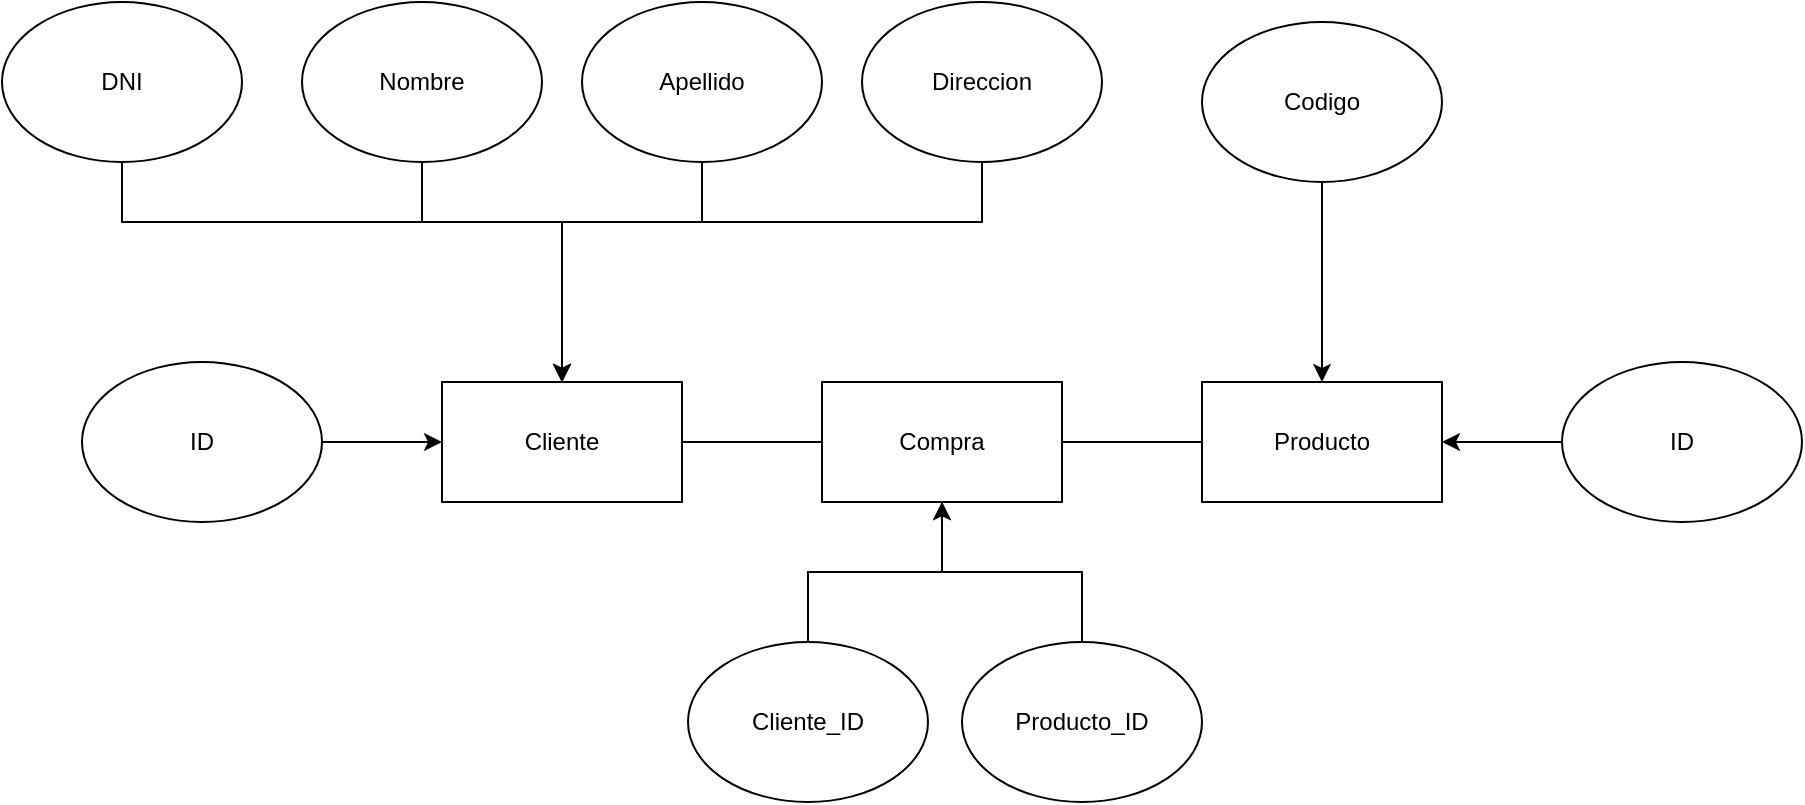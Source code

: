 <mxfile version="24.2.2" type="device">
  <diagram name="Página-1" id="bDq3pl9JeryCzW7H8vNC">
    <mxGraphModel dx="731" dy="744" grid="1" gridSize="10" guides="1" tooltips="1" connect="1" arrows="1" fold="1" page="1" pageScale="1" pageWidth="827" pageHeight="1169" math="0" shadow="0">
      <root>
        <mxCell id="0" />
        <mxCell id="1" parent="0" />
        <mxCell id="4Rjvg9Pl1T5QLFHCRQXP-1" value="Cliente" style="rounded=0;whiteSpace=wrap;html=1;" parent="1" vertex="1">
          <mxGeometry x="230" y="400" width="120" height="60" as="geometry" />
        </mxCell>
        <mxCell id="4Rjvg9Pl1T5QLFHCRQXP-2" value="Producto" style="rounded=0;whiteSpace=wrap;html=1;" parent="1" vertex="1">
          <mxGeometry x="610" y="400" width="120" height="60" as="geometry" />
        </mxCell>
        <mxCell id="4Rjvg9Pl1T5QLFHCRQXP-7" style="edgeStyle=orthogonalEdgeStyle;rounded=0;orthogonalLoop=1;jettySize=auto;html=1;entryX=0.5;entryY=0;entryDx=0;entryDy=0;" parent="1" source="4Rjvg9Pl1T5QLFHCRQXP-3" target="4Rjvg9Pl1T5QLFHCRQXP-1" edge="1">
          <mxGeometry relative="1" as="geometry">
            <Array as="points">
              <mxPoint x="70" y="320" />
              <mxPoint x="290" y="320" />
            </Array>
          </mxGeometry>
        </mxCell>
        <mxCell id="4Rjvg9Pl1T5QLFHCRQXP-3" value="DNI" style="ellipse;whiteSpace=wrap;html=1;" parent="1" vertex="1">
          <mxGeometry x="10" y="210" width="120" height="80" as="geometry" />
        </mxCell>
        <mxCell id="4Rjvg9Pl1T5QLFHCRQXP-11" style="edgeStyle=orthogonalEdgeStyle;rounded=0;orthogonalLoop=1;jettySize=auto;html=1;entryX=0.5;entryY=0;entryDx=0;entryDy=0;" parent="1" source="4Rjvg9Pl1T5QLFHCRQXP-4" target="4Rjvg9Pl1T5QLFHCRQXP-1" edge="1">
          <mxGeometry relative="1" as="geometry">
            <Array as="points">
              <mxPoint x="220" y="320" />
              <mxPoint x="290" y="320" />
            </Array>
          </mxGeometry>
        </mxCell>
        <mxCell id="4Rjvg9Pl1T5QLFHCRQXP-4" value="Nombre" style="ellipse;whiteSpace=wrap;html=1;" parent="1" vertex="1">
          <mxGeometry x="160" y="210" width="120" height="80" as="geometry" />
        </mxCell>
        <mxCell id="4Rjvg9Pl1T5QLFHCRQXP-9" style="edgeStyle=orthogonalEdgeStyle;rounded=0;orthogonalLoop=1;jettySize=auto;html=1;entryX=0.5;entryY=0;entryDx=0;entryDy=0;" parent="1" source="4Rjvg9Pl1T5QLFHCRQXP-5" target="4Rjvg9Pl1T5QLFHCRQXP-1" edge="1">
          <mxGeometry relative="1" as="geometry">
            <Array as="points">
              <mxPoint x="360" y="320" />
              <mxPoint x="290" y="320" />
            </Array>
          </mxGeometry>
        </mxCell>
        <mxCell id="4Rjvg9Pl1T5QLFHCRQXP-5" value="Apellido" style="ellipse;whiteSpace=wrap;html=1;" parent="1" vertex="1">
          <mxGeometry x="300" y="210" width="120" height="80" as="geometry" />
        </mxCell>
        <mxCell id="4Rjvg9Pl1T5QLFHCRQXP-13" style="edgeStyle=orthogonalEdgeStyle;rounded=0;orthogonalLoop=1;jettySize=auto;html=1;entryX=0.5;entryY=0;entryDx=0;entryDy=0;exitX=0.5;exitY=1;exitDx=0;exitDy=0;" parent="1" source="4Rjvg9Pl1T5QLFHCRQXP-6" target="4Rjvg9Pl1T5QLFHCRQXP-1" edge="1">
          <mxGeometry relative="1" as="geometry">
            <Array as="points">
              <mxPoint x="500" y="320" />
              <mxPoint x="290" y="320" />
            </Array>
          </mxGeometry>
        </mxCell>
        <mxCell id="4Rjvg9Pl1T5QLFHCRQXP-6" value="Direccion" style="ellipse;whiteSpace=wrap;html=1;" parent="1" vertex="1">
          <mxGeometry x="440" y="210" width="120" height="80" as="geometry" />
        </mxCell>
        <mxCell id="4Rjvg9Pl1T5QLFHCRQXP-15" style="edgeStyle=orthogonalEdgeStyle;rounded=0;orthogonalLoop=1;jettySize=auto;html=1;" parent="1" source="4Rjvg9Pl1T5QLFHCRQXP-14" target="4Rjvg9Pl1T5QLFHCRQXP-1" edge="1">
          <mxGeometry relative="1" as="geometry" />
        </mxCell>
        <mxCell id="4Rjvg9Pl1T5QLFHCRQXP-14" value="ID" style="ellipse;whiteSpace=wrap;html=1;" parent="1" vertex="1">
          <mxGeometry x="50" y="390" width="120" height="80" as="geometry" />
        </mxCell>
        <mxCell id="4Rjvg9Pl1T5QLFHCRQXP-17" style="edgeStyle=orthogonalEdgeStyle;rounded=0;orthogonalLoop=1;jettySize=auto;html=1;entryX=1;entryY=0.5;entryDx=0;entryDy=0;" parent="1" source="4Rjvg9Pl1T5QLFHCRQXP-16" target="4Rjvg9Pl1T5QLFHCRQXP-2" edge="1">
          <mxGeometry relative="1" as="geometry" />
        </mxCell>
        <mxCell id="4Rjvg9Pl1T5QLFHCRQXP-16" value="ID" style="ellipse;whiteSpace=wrap;html=1;" parent="1" vertex="1">
          <mxGeometry x="790" y="390" width="120" height="80" as="geometry" />
        </mxCell>
        <mxCell id="4Rjvg9Pl1T5QLFHCRQXP-23" style="edgeStyle=orthogonalEdgeStyle;rounded=0;orthogonalLoop=1;jettySize=auto;html=1;endArrow=none;endFill=0;" parent="1" source="4Rjvg9Pl1T5QLFHCRQXP-18" target="4Rjvg9Pl1T5QLFHCRQXP-2" edge="1">
          <mxGeometry relative="1" as="geometry" />
        </mxCell>
        <mxCell id="4Rjvg9Pl1T5QLFHCRQXP-24" style="edgeStyle=orthogonalEdgeStyle;rounded=0;orthogonalLoop=1;jettySize=auto;html=1;endArrow=none;endFill=0;" parent="1" source="4Rjvg9Pl1T5QLFHCRQXP-18" target="4Rjvg9Pl1T5QLFHCRQXP-1" edge="1">
          <mxGeometry relative="1" as="geometry" />
        </mxCell>
        <mxCell id="4Rjvg9Pl1T5QLFHCRQXP-18" value="&lt;div&gt;Compra&lt;/div&gt;" style="rounded=0;whiteSpace=wrap;html=1;" parent="1" vertex="1">
          <mxGeometry x="420" y="400" width="120" height="60" as="geometry" />
        </mxCell>
        <mxCell id="4Rjvg9Pl1T5QLFHCRQXP-25" style="edgeStyle=orthogonalEdgeStyle;rounded=0;orthogonalLoop=1;jettySize=auto;html=1;entryX=0.5;entryY=1;entryDx=0;entryDy=0;" parent="1" source="4Rjvg9Pl1T5QLFHCRQXP-19" target="4Rjvg9Pl1T5QLFHCRQXP-18" edge="1">
          <mxGeometry relative="1" as="geometry" />
        </mxCell>
        <mxCell id="4Rjvg9Pl1T5QLFHCRQXP-19" value="Cliente_ID" style="ellipse;whiteSpace=wrap;html=1;" parent="1" vertex="1">
          <mxGeometry x="353" y="530" width="120" height="80" as="geometry" />
        </mxCell>
        <mxCell id="4Rjvg9Pl1T5QLFHCRQXP-26" style="edgeStyle=orthogonalEdgeStyle;rounded=0;orthogonalLoop=1;jettySize=auto;html=1;" parent="1" source="4Rjvg9Pl1T5QLFHCRQXP-20" target="4Rjvg9Pl1T5QLFHCRQXP-18" edge="1">
          <mxGeometry relative="1" as="geometry" />
        </mxCell>
        <mxCell id="4Rjvg9Pl1T5QLFHCRQXP-20" value="&lt;div&gt;Producto_ID&lt;/div&gt;" style="ellipse;whiteSpace=wrap;html=1;" parent="1" vertex="1">
          <mxGeometry x="490" y="530" width="120" height="80" as="geometry" />
        </mxCell>
        <mxCell id="4Rjvg9Pl1T5QLFHCRQXP-22" style="edgeStyle=orthogonalEdgeStyle;rounded=0;orthogonalLoop=1;jettySize=auto;html=1;" parent="1" source="4Rjvg9Pl1T5QLFHCRQXP-21" target="4Rjvg9Pl1T5QLFHCRQXP-2" edge="1">
          <mxGeometry relative="1" as="geometry" />
        </mxCell>
        <mxCell id="4Rjvg9Pl1T5QLFHCRQXP-21" value="Codigo" style="ellipse;whiteSpace=wrap;html=1;" parent="1" vertex="1">
          <mxGeometry x="610" y="220" width="120" height="80" as="geometry" />
        </mxCell>
      </root>
    </mxGraphModel>
  </diagram>
</mxfile>
